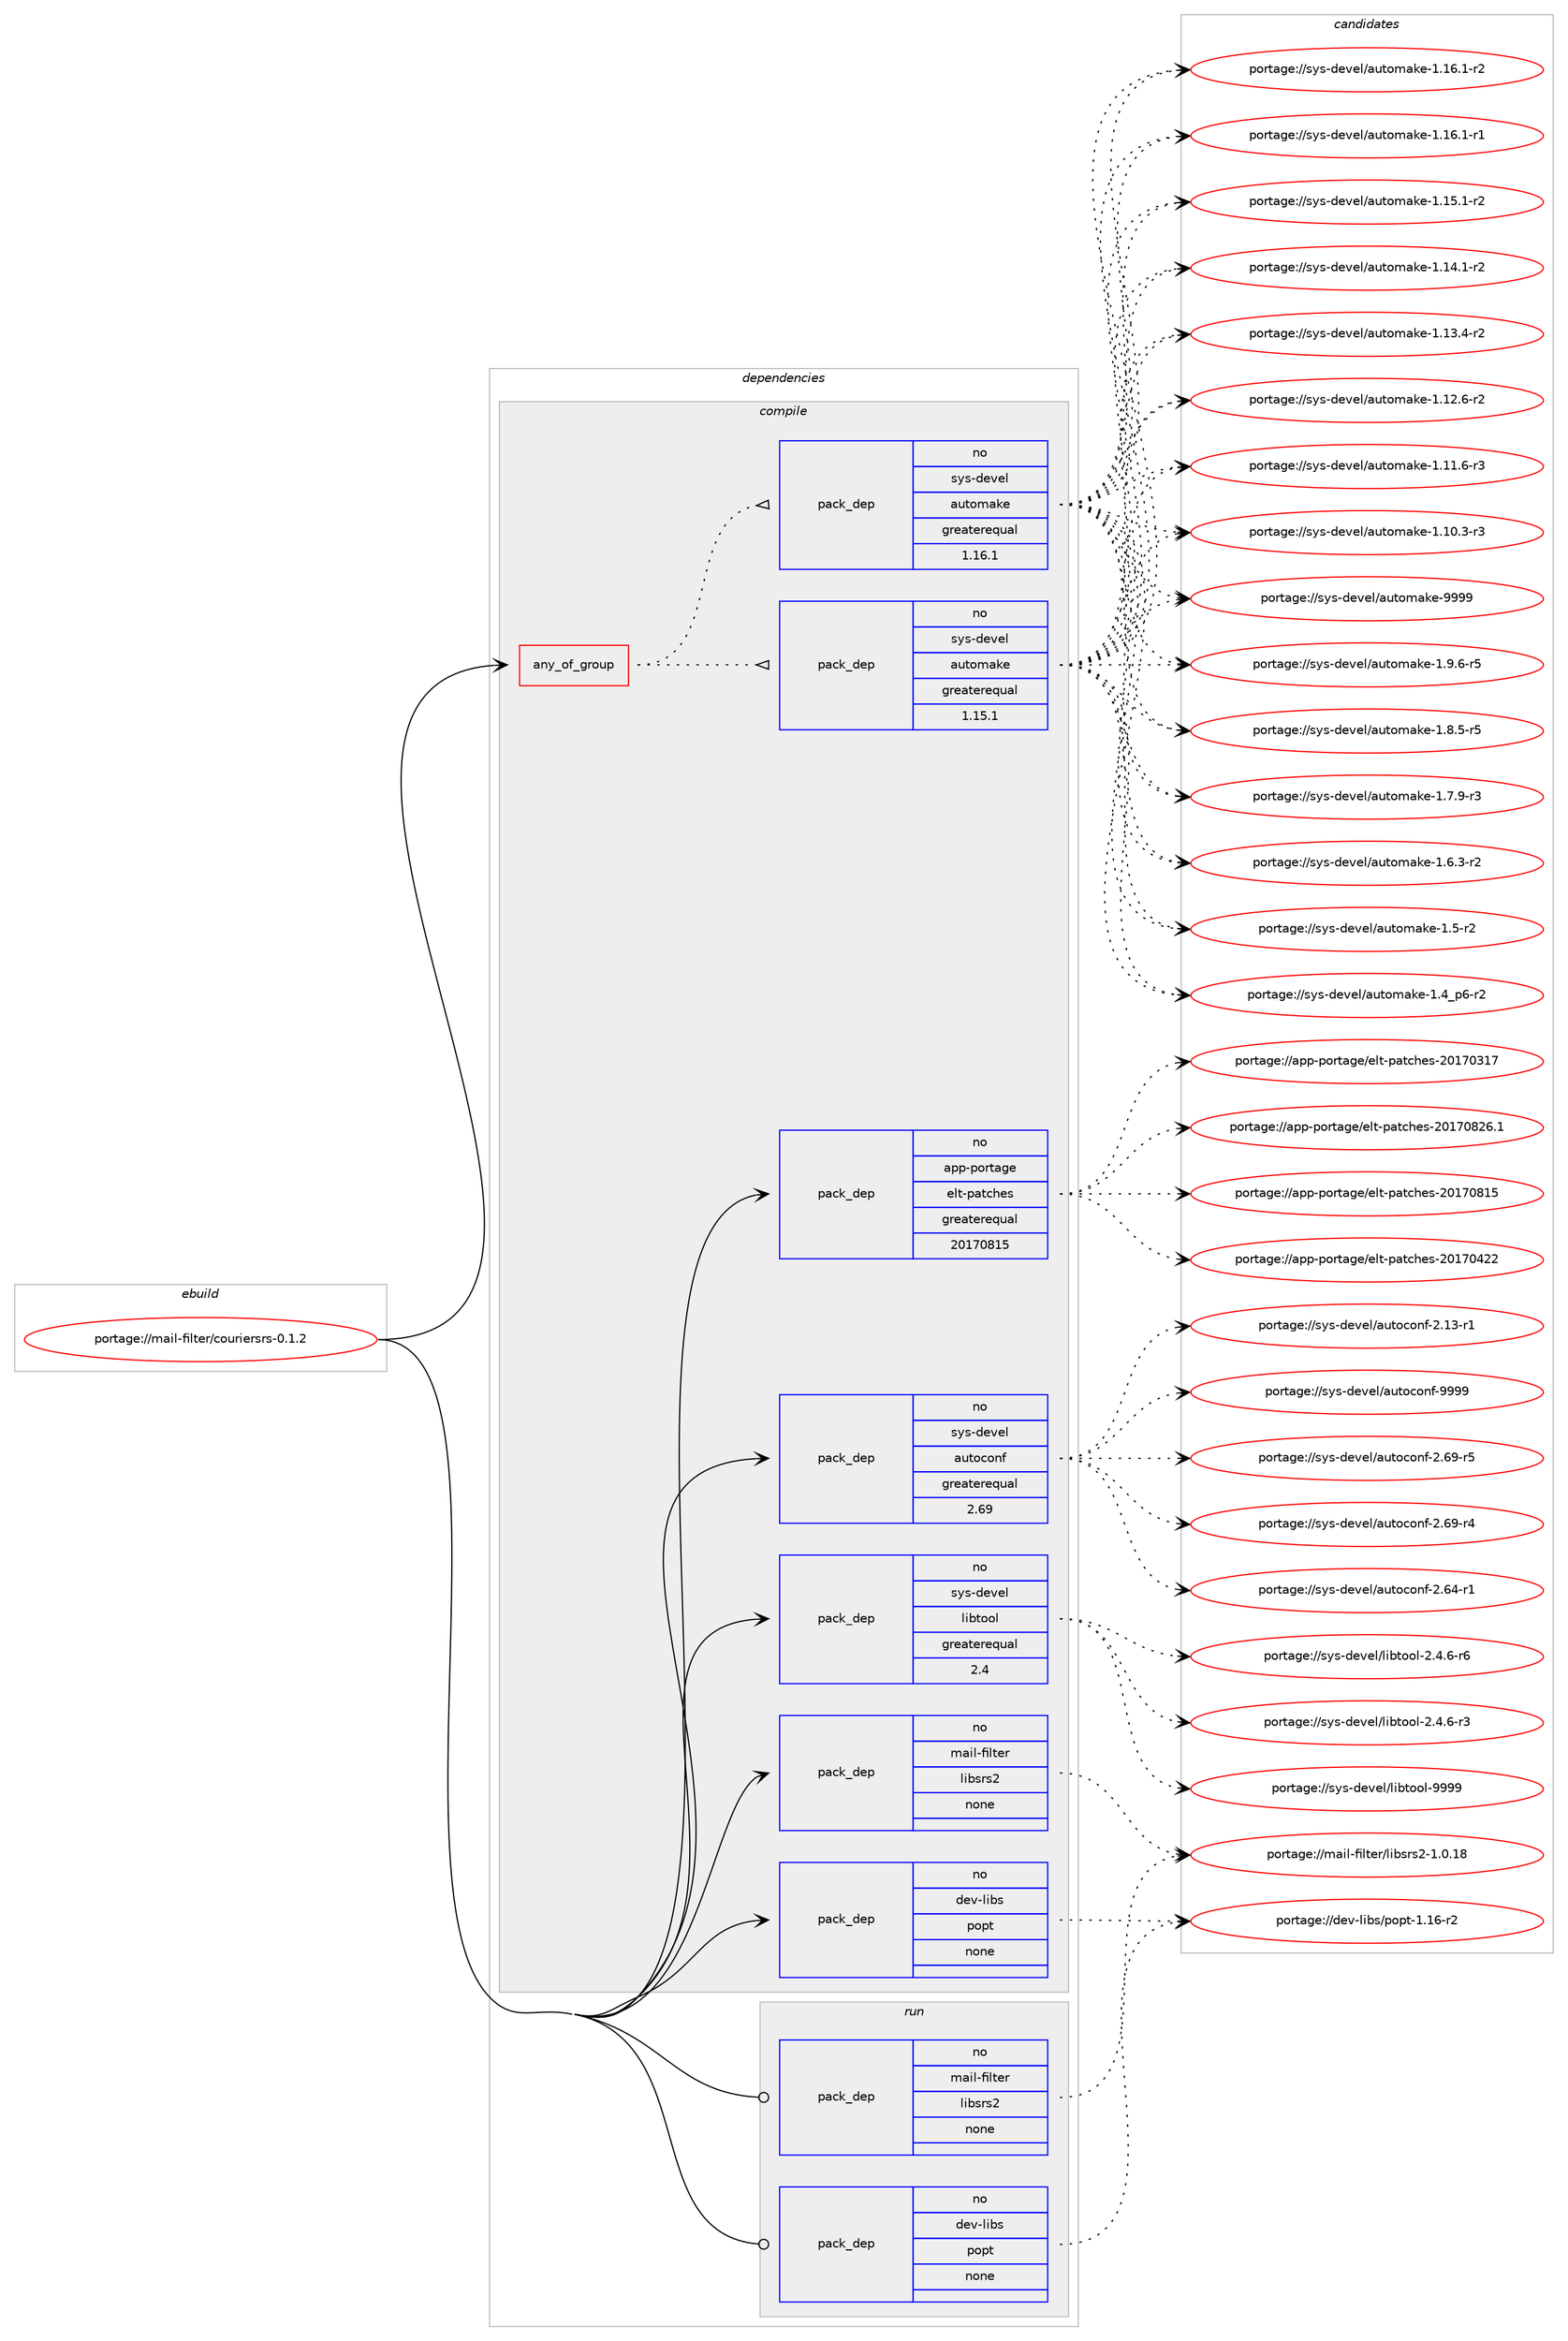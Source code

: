 digraph prolog {

# *************
# Graph options
# *************

newrank=true;
concentrate=true;
compound=true;
graph [rankdir=LR,fontname=Helvetica,fontsize=10,ranksep=1.5];#, ranksep=2.5, nodesep=0.2];
edge  [arrowhead=vee];
node  [fontname=Helvetica,fontsize=10];

# **********
# The ebuild
# **********

subgraph cluster_leftcol {
color=gray;
rank=same;
label=<<i>ebuild</i>>;
id [label="portage://mail-filter/couriersrs-0.1.2", color=red, width=4, href="../mail-filter/couriersrs-0.1.2.svg"];
}

# ****************
# The dependencies
# ****************

subgraph cluster_midcol {
color=gray;
label=<<i>dependencies</i>>;
subgraph cluster_compile {
fillcolor="#eeeeee";
style=filled;
label=<<i>compile</i>>;
subgraph any3413 {
dependency233943 [label=<<TABLE BORDER="0" CELLBORDER="1" CELLSPACING="0" CELLPADDING="4"><TR><TD CELLPADDING="10">any_of_group</TD></TR></TABLE>>, shape=none, color=red];subgraph pack176879 {
dependency233944 [label=<<TABLE BORDER="0" CELLBORDER="1" CELLSPACING="0" CELLPADDING="4" WIDTH="220"><TR><TD ROWSPAN="6" CELLPADDING="30">pack_dep</TD></TR><TR><TD WIDTH="110">no</TD></TR><TR><TD>sys-devel</TD></TR><TR><TD>automake</TD></TR><TR><TD>greaterequal</TD></TR><TR><TD>1.16.1</TD></TR></TABLE>>, shape=none, color=blue];
}
dependency233943:e -> dependency233944:w [weight=20,style="dotted",arrowhead="oinv"];
subgraph pack176880 {
dependency233945 [label=<<TABLE BORDER="0" CELLBORDER="1" CELLSPACING="0" CELLPADDING="4" WIDTH="220"><TR><TD ROWSPAN="6" CELLPADDING="30">pack_dep</TD></TR><TR><TD WIDTH="110">no</TD></TR><TR><TD>sys-devel</TD></TR><TR><TD>automake</TD></TR><TR><TD>greaterequal</TD></TR><TR><TD>1.15.1</TD></TR></TABLE>>, shape=none, color=blue];
}
dependency233943:e -> dependency233945:w [weight=20,style="dotted",arrowhead="oinv"];
}
id:e -> dependency233943:w [weight=20,style="solid",arrowhead="vee"];
subgraph pack176881 {
dependency233946 [label=<<TABLE BORDER="0" CELLBORDER="1" CELLSPACING="0" CELLPADDING="4" WIDTH="220"><TR><TD ROWSPAN="6" CELLPADDING="30">pack_dep</TD></TR><TR><TD WIDTH="110">no</TD></TR><TR><TD>app-portage</TD></TR><TR><TD>elt-patches</TD></TR><TR><TD>greaterequal</TD></TR><TR><TD>20170815</TD></TR></TABLE>>, shape=none, color=blue];
}
id:e -> dependency233946:w [weight=20,style="solid",arrowhead="vee"];
subgraph pack176882 {
dependency233947 [label=<<TABLE BORDER="0" CELLBORDER="1" CELLSPACING="0" CELLPADDING="4" WIDTH="220"><TR><TD ROWSPAN="6" CELLPADDING="30">pack_dep</TD></TR><TR><TD WIDTH="110">no</TD></TR><TR><TD>dev-libs</TD></TR><TR><TD>popt</TD></TR><TR><TD>none</TD></TR><TR><TD></TD></TR></TABLE>>, shape=none, color=blue];
}
id:e -> dependency233947:w [weight=20,style="solid",arrowhead="vee"];
subgraph pack176883 {
dependency233948 [label=<<TABLE BORDER="0" CELLBORDER="1" CELLSPACING="0" CELLPADDING="4" WIDTH="220"><TR><TD ROWSPAN="6" CELLPADDING="30">pack_dep</TD></TR><TR><TD WIDTH="110">no</TD></TR><TR><TD>mail-filter</TD></TR><TR><TD>libsrs2</TD></TR><TR><TD>none</TD></TR><TR><TD></TD></TR></TABLE>>, shape=none, color=blue];
}
id:e -> dependency233948:w [weight=20,style="solid",arrowhead="vee"];
subgraph pack176884 {
dependency233949 [label=<<TABLE BORDER="0" CELLBORDER="1" CELLSPACING="0" CELLPADDING="4" WIDTH="220"><TR><TD ROWSPAN="6" CELLPADDING="30">pack_dep</TD></TR><TR><TD WIDTH="110">no</TD></TR><TR><TD>sys-devel</TD></TR><TR><TD>autoconf</TD></TR><TR><TD>greaterequal</TD></TR><TR><TD>2.69</TD></TR></TABLE>>, shape=none, color=blue];
}
id:e -> dependency233949:w [weight=20,style="solid",arrowhead="vee"];
subgraph pack176885 {
dependency233950 [label=<<TABLE BORDER="0" CELLBORDER="1" CELLSPACING="0" CELLPADDING="4" WIDTH="220"><TR><TD ROWSPAN="6" CELLPADDING="30">pack_dep</TD></TR><TR><TD WIDTH="110">no</TD></TR><TR><TD>sys-devel</TD></TR><TR><TD>libtool</TD></TR><TR><TD>greaterequal</TD></TR><TR><TD>2.4</TD></TR></TABLE>>, shape=none, color=blue];
}
id:e -> dependency233950:w [weight=20,style="solid",arrowhead="vee"];
}
subgraph cluster_compileandrun {
fillcolor="#eeeeee";
style=filled;
label=<<i>compile and run</i>>;
}
subgraph cluster_run {
fillcolor="#eeeeee";
style=filled;
label=<<i>run</i>>;
subgraph pack176886 {
dependency233951 [label=<<TABLE BORDER="0" CELLBORDER="1" CELLSPACING="0" CELLPADDING="4" WIDTH="220"><TR><TD ROWSPAN="6" CELLPADDING="30">pack_dep</TD></TR><TR><TD WIDTH="110">no</TD></TR><TR><TD>dev-libs</TD></TR><TR><TD>popt</TD></TR><TR><TD>none</TD></TR><TR><TD></TD></TR></TABLE>>, shape=none, color=blue];
}
id:e -> dependency233951:w [weight=20,style="solid",arrowhead="odot"];
subgraph pack176887 {
dependency233952 [label=<<TABLE BORDER="0" CELLBORDER="1" CELLSPACING="0" CELLPADDING="4" WIDTH="220"><TR><TD ROWSPAN="6" CELLPADDING="30">pack_dep</TD></TR><TR><TD WIDTH="110">no</TD></TR><TR><TD>mail-filter</TD></TR><TR><TD>libsrs2</TD></TR><TR><TD>none</TD></TR><TR><TD></TD></TR></TABLE>>, shape=none, color=blue];
}
id:e -> dependency233952:w [weight=20,style="solid",arrowhead="odot"];
}
}

# **************
# The candidates
# **************

subgraph cluster_choices {
rank=same;
color=gray;
label=<<i>candidates</i>>;

subgraph choice176879 {
color=black;
nodesep=1;
choice115121115451001011181011084797117116111109971071014557575757 [label="portage://sys-devel/automake-9999", color=red, width=4,href="../sys-devel/automake-9999.svg"];
choice115121115451001011181011084797117116111109971071014549465746544511453 [label="portage://sys-devel/automake-1.9.6-r5", color=red, width=4,href="../sys-devel/automake-1.9.6-r5.svg"];
choice115121115451001011181011084797117116111109971071014549465646534511453 [label="portage://sys-devel/automake-1.8.5-r5", color=red, width=4,href="../sys-devel/automake-1.8.5-r5.svg"];
choice115121115451001011181011084797117116111109971071014549465546574511451 [label="portage://sys-devel/automake-1.7.9-r3", color=red, width=4,href="../sys-devel/automake-1.7.9-r3.svg"];
choice115121115451001011181011084797117116111109971071014549465446514511450 [label="portage://sys-devel/automake-1.6.3-r2", color=red, width=4,href="../sys-devel/automake-1.6.3-r2.svg"];
choice11512111545100101118101108479711711611110997107101454946534511450 [label="portage://sys-devel/automake-1.5-r2", color=red, width=4,href="../sys-devel/automake-1.5-r2.svg"];
choice115121115451001011181011084797117116111109971071014549465295112544511450 [label="portage://sys-devel/automake-1.4_p6-r2", color=red, width=4,href="../sys-devel/automake-1.4_p6-r2.svg"];
choice11512111545100101118101108479711711611110997107101454946495446494511450 [label="portage://sys-devel/automake-1.16.1-r2", color=red, width=4,href="../sys-devel/automake-1.16.1-r2.svg"];
choice11512111545100101118101108479711711611110997107101454946495446494511449 [label="portage://sys-devel/automake-1.16.1-r1", color=red, width=4,href="../sys-devel/automake-1.16.1-r1.svg"];
choice11512111545100101118101108479711711611110997107101454946495346494511450 [label="portage://sys-devel/automake-1.15.1-r2", color=red, width=4,href="../sys-devel/automake-1.15.1-r2.svg"];
choice11512111545100101118101108479711711611110997107101454946495246494511450 [label="portage://sys-devel/automake-1.14.1-r2", color=red, width=4,href="../sys-devel/automake-1.14.1-r2.svg"];
choice11512111545100101118101108479711711611110997107101454946495146524511450 [label="portage://sys-devel/automake-1.13.4-r2", color=red, width=4,href="../sys-devel/automake-1.13.4-r2.svg"];
choice11512111545100101118101108479711711611110997107101454946495046544511450 [label="portage://sys-devel/automake-1.12.6-r2", color=red, width=4,href="../sys-devel/automake-1.12.6-r2.svg"];
choice11512111545100101118101108479711711611110997107101454946494946544511451 [label="portage://sys-devel/automake-1.11.6-r3", color=red, width=4,href="../sys-devel/automake-1.11.6-r3.svg"];
choice11512111545100101118101108479711711611110997107101454946494846514511451 [label="portage://sys-devel/automake-1.10.3-r3", color=red, width=4,href="../sys-devel/automake-1.10.3-r3.svg"];
dependency233944:e -> choice115121115451001011181011084797117116111109971071014557575757:w [style=dotted,weight="100"];
dependency233944:e -> choice115121115451001011181011084797117116111109971071014549465746544511453:w [style=dotted,weight="100"];
dependency233944:e -> choice115121115451001011181011084797117116111109971071014549465646534511453:w [style=dotted,weight="100"];
dependency233944:e -> choice115121115451001011181011084797117116111109971071014549465546574511451:w [style=dotted,weight="100"];
dependency233944:e -> choice115121115451001011181011084797117116111109971071014549465446514511450:w [style=dotted,weight="100"];
dependency233944:e -> choice11512111545100101118101108479711711611110997107101454946534511450:w [style=dotted,weight="100"];
dependency233944:e -> choice115121115451001011181011084797117116111109971071014549465295112544511450:w [style=dotted,weight="100"];
dependency233944:e -> choice11512111545100101118101108479711711611110997107101454946495446494511450:w [style=dotted,weight="100"];
dependency233944:e -> choice11512111545100101118101108479711711611110997107101454946495446494511449:w [style=dotted,weight="100"];
dependency233944:e -> choice11512111545100101118101108479711711611110997107101454946495346494511450:w [style=dotted,weight="100"];
dependency233944:e -> choice11512111545100101118101108479711711611110997107101454946495246494511450:w [style=dotted,weight="100"];
dependency233944:e -> choice11512111545100101118101108479711711611110997107101454946495146524511450:w [style=dotted,weight="100"];
dependency233944:e -> choice11512111545100101118101108479711711611110997107101454946495046544511450:w [style=dotted,weight="100"];
dependency233944:e -> choice11512111545100101118101108479711711611110997107101454946494946544511451:w [style=dotted,weight="100"];
dependency233944:e -> choice11512111545100101118101108479711711611110997107101454946494846514511451:w [style=dotted,weight="100"];
}
subgraph choice176880 {
color=black;
nodesep=1;
choice115121115451001011181011084797117116111109971071014557575757 [label="portage://sys-devel/automake-9999", color=red, width=4,href="../sys-devel/automake-9999.svg"];
choice115121115451001011181011084797117116111109971071014549465746544511453 [label="portage://sys-devel/automake-1.9.6-r5", color=red, width=4,href="../sys-devel/automake-1.9.6-r5.svg"];
choice115121115451001011181011084797117116111109971071014549465646534511453 [label="portage://sys-devel/automake-1.8.5-r5", color=red, width=4,href="../sys-devel/automake-1.8.5-r5.svg"];
choice115121115451001011181011084797117116111109971071014549465546574511451 [label="portage://sys-devel/automake-1.7.9-r3", color=red, width=4,href="../sys-devel/automake-1.7.9-r3.svg"];
choice115121115451001011181011084797117116111109971071014549465446514511450 [label="portage://sys-devel/automake-1.6.3-r2", color=red, width=4,href="../sys-devel/automake-1.6.3-r2.svg"];
choice11512111545100101118101108479711711611110997107101454946534511450 [label="portage://sys-devel/automake-1.5-r2", color=red, width=4,href="../sys-devel/automake-1.5-r2.svg"];
choice115121115451001011181011084797117116111109971071014549465295112544511450 [label="portage://sys-devel/automake-1.4_p6-r2", color=red, width=4,href="../sys-devel/automake-1.4_p6-r2.svg"];
choice11512111545100101118101108479711711611110997107101454946495446494511450 [label="portage://sys-devel/automake-1.16.1-r2", color=red, width=4,href="../sys-devel/automake-1.16.1-r2.svg"];
choice11512111545100101118101108479711711611110997107101454946495446494511449 [label="portage://sys-devel/automake-1.16.1-r1", color=red, width=4,href="../sys-devel/automake-1.16.1-r1.svg"];
choice11512111545100101118101108479711711611110997107101454946495346494511450 [label="portage://sys-devel/automake-1.15.1-r2", color=red, width=4,href="../sys-devel/automake-1.15.1-r2.svg"];
choice11512111545100101118101108479711711611110997107101454946495246494511450 [label="portage://sys-devel/automake-1.14.1-r2", color=red, width=4,href="../sys-devel/automake-1.14.1-r2.svg"];
choice11512111545100101118101108479711711611110997107101454946495146524511450 [label="portage://sys-devel/automake-1.13.4-r2", color=red, width=4,href="../sys-devel/automake-1.13.4-r2.svg"];
choice11512111545100101118101108479711711611110997107101454946495046544511450 [label="portage://sys-devel/automake-1.12.6-r2", color=red, width=4,href="../sys-devel/automake-1.12.6-r2.svg"];
choice11512111545100101118101108479711711611110997107101454946494946544511451 [label="portage://sys-devel/automake-1.11.6-r3", color=red, width=4,href="../sys-devel/automake-1.11.6-r3.svg"];
choice11512111545100101118101108479711711611110997107101454946494846514511451 [label="portage://sys-devel/automake-1.10.3-r3", color=red, width=4,href="../sys-devel/automake-1.10.3-r3.svg"];
dependency233945:e -> choice115121115451001011181011084797117116111109971071014557575757:w [style=dotted,weight="100"];
dependency233945:e -> choice115121115451001011181011084797117116111109971071014549465746544511453:w [style=dotted,weight="100"];
dependency233945:e -> choice115121115451001011181011084797117116111109971071014549465646534511453:w [style=dotted,weight="100"];
dependency233945:e -> choice115121115451001011181011084797117116111109971071014549465546574511451:w [style=dotted,weight="100"];
dependency233945:e -> choice115121115451001011181011084797117116111109971071014549465446514511450:w [style=dotted,weight="100"];
dependency233945:e -> choice11512111545100101118101108479711711611110997107101454946534511450:w [style=dotted,weight="100"];
dependency233945:e -> choice115121115451001011181011084797117116111109971071014549465295112544511450:w [style=dotted,weight="100"];
dependency233945:e -> choice11512111545100101118101108479711711611110997107101454946495446494511450:w [style=dotted,weight="100"];
dependency233945:e -> choice11512111545100101118101108479711711611110997107101454946495446494511449:w [style=dotted,weight="100"];
dependency233945:e -> choice11512111545100101118101108479711711611110997107101454946495346494511450:w [style=dotted,weight="100"];
dependency233945:e -> choice11512111545100101118101108479711711611110997107101454946495246494511450:w [style=dotted,weight="100"];
dependency233945:e -> choice11512111545100101118101108479711711611110997107101454946495146524511450:w [style=dotted,weight="100"];
dependency233945:e -> choice11512111545100101118101108479711711611110997107101454946495046544511450:w [style=dotted,weight="100"];
dependency233945:e -> choice11512111545100101118101108479711711611110997107101454946494946544511451:w [style=dotted,weight="100"];
dependency233945:e -> choice11512111545100101118101108479711711611110997107101454946494846514511451:w [style=dotted,weight="100"];
}
subgraph choice176881 {
color=black;
nodesep=1;
choice971121124511211111411697103101471011081164511297116991041011154550484955485650544649 [label="portage://app-portage/elt-patches-20170826.1", color=red, width=4,href="../app-portage/elt-patches-20170826.1.svg"];
choice97112112451121111141169710310147101108116451129711699104101115455048495548564953 [label="portage://app-portage/elt-patches-20170815", color=red, width=4,href="../app-portage/elt-patches-20170815.svg"];
choice97112112451121111141169710310147101108116451129711699104101115455048495548525050 [label="portage://app-portage/elt-patches-20170422", color=red, width=4,href="../app-portage/elt-patches-20170422.svg"];
choice97112112451121111141169710310147101108116451129711699104101115455048495548514955 [label="portage://app-portage/elt-patches-20170317", color=red, width=4,href="../app-portage/elt-patches-20170317.svg"];
dependency233946:e -> choice971121124511211111411697103101471011081164511297116991041011154550484955485650544649:w [style=dotted,weight="100"];
dependency233946:e -> choice97112112451121111141169710310147101108116451129711699104101115455048495548564953:w [style=dotted,weight="100"];
dependency233946:e -> choice97112112451121111141169710310147101108116451129711699104101115455048495548525050:w [style=dotted,weight="100"];
dependency233946:e -> choice97112112451121111141169710310147101108116451129711699104101115455048495548514955:w [style=dotted,weight="100"];
}
subgraph choice176882 {
color=black;
nodesep=1;
choice10010111845108105981154711211111211645494649544511450 [label="portage://dev-libs/popt-1.16-r2", color=red, width=4,href="../dev-libs/popt-1.16-r2.svg"];
dependency233947:e -> choice10010111845108105981154711211111211645494649544511450:w [style=dotted,weight="100"];
}
subgraph choice176883 {
color=black;
nodesep=1;
choice109971051084510210510811610111447108105981151141155045494648464956 [label="portage://mail-filter/libsrs2-1.0.18", color=red, width=4,href="../mail-filter/libsrs2-1.0.18.svg"];
dependency233948:e -> choice109971051084510210510811610111447108105981151141155045494648464956:w [style=dotted,weight="100"];
}
subgraph choice176884 {
color=black;
nodesep=1;
choice115121115451001011181011084797117116111991111101024557575757 [label="portage://sys-devel/autoconf-9999", color=red, width=4,href="../sys-devel/autoconf-9999.svg"];
choice1151211154510010111810110847971171161119911111010245504654574511453 [label="portage://sys-devel/autoconf-2.69-r5", color=red, width=4,href="../sys-devel/autoconf-2.69-r5.svg"];
choice1151211154510010111810110847971171161119911111010245504654574511452 [label="portage://sys-devel/autoconf-2.69-r4", color=red, width=4,href="../sys-devel/autoconf-2.69-r4.svg"];
choice1151211154510010111810110847971171161119911111010245504654524511449 [label="portage://sys-devel/autoconf-2.64-r1", color=red, width=4,href="../sys-devel/autoconf-2.64-r1.svg"];
choice1151211154510010111810110847971171161119911111010245504649514511449 [label="portage://sys-devel/autoconf-2.13-r1", color=red, width=4,href="../sys-devel/autoconf-2.13-r1.svg"];
dependency233949:e -> choice115121115451001011181011084797117116111991111101024557575757:w [style=dotted,weight="100"];
dependency233949:e -> choice1151211154510010111810110847971171161119911111010245504654574511453:w [style=dotted,weight="100"];
dependency233949:e -> choice1151211154510010111810110847971171161119911111010245504654574511452:w [style=dotted,weight="100"];
dependency233949:e -> choice1151211154510010111810110847971171161119911111010245504654524511449:w [style=dotted,weight="100"];
dependency233949:e -> choice1151211154510010111810110847971171161119911111010245504649514511449:w [style=dotted,weight="100"];
}
subgraph choice176885 {
color=black;
nodesep=1;
choice1151211154510010111810110847108105981161111111084557575757 [label="portage://sys-devel/libtool-9999", color=red, width=4,href="../sys-devel/libtool-9999.svg"];
choice1151211154510010111810110847108105981161111111084550465246544511454 [label="portage://sys-devel/libtool-2.4.6-r6", color=red, width=4,href="../sys-devel/libtool-2.4.6-r6.svg"];
choice1151211154510010111810110847108105981161111111084550465246544511451 [label="portage://sys-devel/libtool-2.4.6-r3", color=red, width=4,href="../sys-devel/libtool-2.4.6-r3.svg"];
dependency233950:e -> choice1151211154510010111810110847108105981161111111084557575757:w [style=dotted,weight="100"];
dependency233950:e -> choice1151211154510010111810110847108105981161111111084550465246544511454:w [style=dotted,weight="100"];
dependency233950:e -> choice1151211154510010111810110847108105981161111111084550465246544511451:w [style=dotted,weight="100"];
}
subgraph choice176886 {
color=black;
nodesep=1;
choice10010111845108105981154711211111211645494649544511450 [label="portage://dev-libs/popt-1.16-r2", color=red, width=4,href="../dev-libs/popt-1.16-r2.svg"];
dependency233951:e -> choice10010111845108105981154711211111211645494649544511450:w [style=dotted,weight="100"];
}
subgraph choice176887 {
color=black;
nodesep=1;
choice109971051084510210510811610111447108105981151141155045494648464956 [label="portage://mail-filter/libsrs2-1.0.18", color=red, width=4,href="../mail-filter/libsrs2-1.0.18.svg"];
dependency233952:e -> choice109971051084510210510811610111447108105981151141155045494648464956:w [style=dotted,weight="100"];
}
}

}
